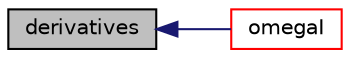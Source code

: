 digraph "derivatives"
{
  bgcolor="transparent";
  edge [fontname="Helvetica",fontsize="10",labelfontname="Helvetica",labelfontsize="10"];
  node [fontname="Helvetica",fontsize="10",shape=record];
  rankdir="LR";
  Node1 [label="derivatives",height=0.2,width=0.4,color="black", fillcolor="grey75", style="filled", fontcolor="black"];
  Node1 -> Node2 [dir="back",color="midnightblue",fontsize="10",style="solid",fontname="Helvetica"];
  Node2 [label="omegaI",height=0.2,width=0.4,color="red",URL="$a02097.html#a2b8c5f0b405d4b5d98ab125fa0bc190b",tooltip="Return the reaction rate for iReaction. "];
}

